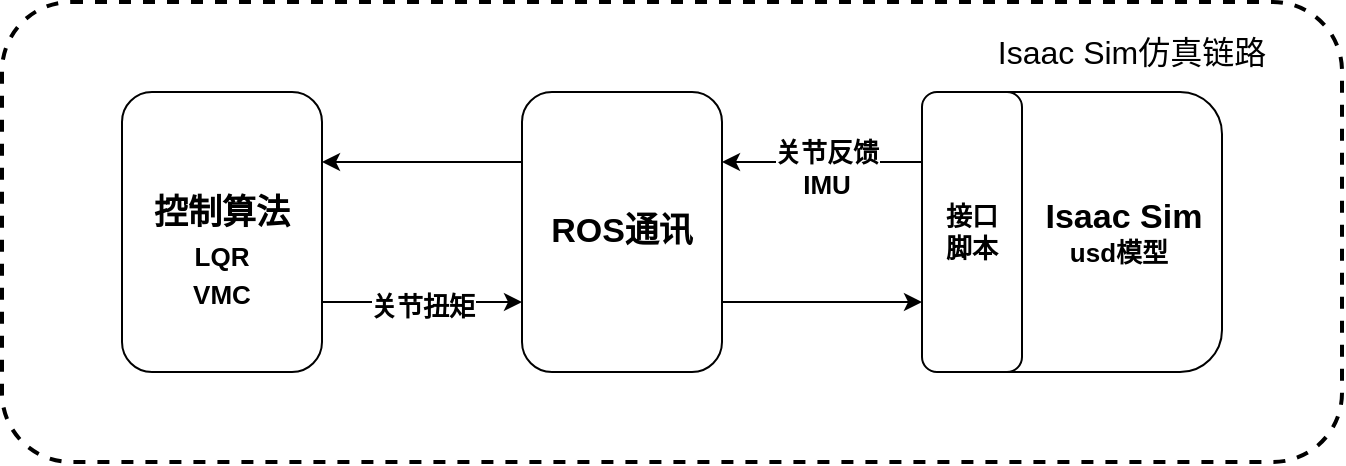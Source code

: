 <mxfile version="21.3.2" type="github">
  <diagram name="Page-1" id="51fq0KxajOtQhnPPGw-7">
    <mxGraphModel dx="1362" dy="795" grid="1" gridSize="10" guides="1" tooltips="1" connect="1" arrows="1" fold="1" page="1" pageScale="1" pageWidth="850" pageHeight="1100" math="0" shadow="0">
      <root>
        <mxCell id="0" />
        <mxCell id="1" parent="0" />
        <mxCell id="JJ9G1FrohhshMDPccMC3-4" value="" style="rounded=1;whiteSpace=wrap;html=1;fillColor=none;dashed=1;strokeWidth=2;" vertex="1" parent="1">
          <mxGeometry x="90" y="290" width="670" height="230" as="geometry" />
        </mxCell>
        <mxCell id="JJ9G1FrohhshMDPccMC3-9" style="edgeStyle=orthogonalEdgeStyle;rounded=0;orthogonalLoop=1;jettySize=auto;html=1;exitX=1;exitY=0.75;exitDx=0;exitDy=0;entryX=0;entryY=0.75;entryDx=0;entryDy=0;" edge="1" parent="1" source="JJ9G1FrohhshMDPccMC3-1" target="JJ9G1FrohhshMDPccMC3-2">
          <mxGeometry relative="1" as="geometry" />
        </mxCell>
        <mxCell id="JJ9G1FrohhshMDPccMC3-13" value="&lt;b style=&quot;font-size: 13px;&quot;&gt;关节扭矩&lt;/b&gt;" style="edgeLabel;html=1;align=center;verticalAlign=middle;resizable=0;points=[];fontSize=13;" vertex="1" connectable="0" parent="JJ9G1FrohhshMDPccMC3-9">
          <mxGeometry x="-0.292" y="-2" relative="1" as="geometry">
            <mxPoint x="14" as="offset" />
          </mxGeometry>
        </mxCell>
        <mxCell id="JJ9G1FrohhshMDPccMC3-1" value="&lt;div&gt;&lt;br&gt;&lt;/div&gt;&lt;div&gt;控制算法&lt;/div&gt;&lt;div style=&quot;font-size: 16px;&quot;&gt;&lt;font style=&quot;font-size: 13px;&quot;&gt;LQR&lt;/font&gt;&lt;/div&gt;&lt;div style=&quot;font-size: 16px;&quot;&gt;&lt;font style=&quot;font-size: 13px;&quot;&gt;VMC&lt;/font&gt;&lt;br&gt;&lt;/div&gt;" style="rounded=1;whiteSpace=wrap;html=1;fontSize=17;fontStyle=1" vertex="1" parent="1">
          <mxGeometry x="150" y="335" width="100" height="140" as="geometry" />
        </mxCell>
        <mxCell id="JJ9G1FrohhshMDPccMC3-10" style="edgeStyle=orthogonalEdgeStyle;rounded=0;orthogonalLoop=1;jettySize=auto;html=1;exitX=0;exitY=0.25;exitDx=0;exitDy=0;entryX=1;entryY=0.25;entryDx=0;entryDy=0;" edge="1" parent="1" source="JJ9G1FrohhshMDPccMC3-2" target="JJ9G1FrohhshMDPccMC3-1">
          <mxGeometry relative="1" as="geometry" />
        </mxCell>
        <mxCell id="JJ9G1FrohhshMDPccMC3-11" style="edgeStyle=orthogonalEdgeStyle;rounded=0;orthogonalLoop=1;jettySize=auto;html=1;exitX=1;exitY=0.75;exitDx=0;exitDy=0;entryX=0;entryY=0.75;entryDx=0;entryDy=0;" edge="1" parent="1" source="JJ9G1FrohhshMDPccMC3-2" target="JJ9G1FrohhshMDPccMC3-7">
          <mxGeometry relative="1" as="geometry" />
        </mxCell>
        <mxCell id="JJ9G1FrohhshMDPccMC3-2" value="&lt;div&gt;ROS通讯&lt;/div&gt;" style="rounded=1;whiteSpace=wrap;html=1;fontSize=17;fontStyle=1" vertex="1" parent="1">
          <mxGeometry x="350" y="335" width="100" height="140" as="geometry" />
        </mxCell>
        <mxCell id="JJ9G1FrohhshMDPccMC3-5" value="Isaac Sim仿真链路" style="text;html=1;strokeColor=none;fillColor=none;align=center;verticalAlign=middle;whiteSpace=wrap;rounded=0;fontSize=16;fontStyle=0" vertex="1" parent="1">
          <mxGeometry x="580" y="300" width="150" height="30" as="geometry" />
        </mxCell>
        <mxCell id="JJ9G1FrohhshMDPccMC3-12" style="edgeStyle=orthogonalEdgeStyle;rounded=0;orthogonalLoop=1;jettySize=auto;html=1;exitX=0;exitY=0.25;exitDx=0;exitDy=0;entryX=1;entryY=0.25;entryDx=0;entryDy=0;" edge="1" parent="1" source="JJ9G1FrohhshMDPccMC3-7" target="JJ9G1FrohhshMDPccMC3-2">
          <mxGeometry relative="1" as="geometry" />
        </mxCell>
        <mxCell id="JJ9G1FrohhshMDPccMC3-14" value="&lt;div style=&quot;font-size: 13px;&quot;&gt;关节反馈&lt;/div&gt;&lt;div style=&quot;font-size: 13px;&quot;&gt;IMU&lt;br style=&quot;font-size: 13px;&quot;&gt;&lt;/div&gt;" style="edgeLabel;html=1;align=center;verticalAlign=middle;resizable=0;points=[];fontStyle=1;fontSize=13;" vertex="1" connectable="0" parent="JJ9G1FrohhshMDPccMC3-12">
          <mxGeometry x="0.217" y="3" relative="1" as="geometry">
            <mxPoint x="13" as="offset" />
          </mxGeometry>
        </mxCell>
        <mxCell id="JJ9G1FrohhshMDPccMC3-7" value="&lt;div&gt;&amp;nbsp;&amp;nbsp;&amp;nbsp;&amp;nbsp;&amp;nbsp;&amp;nbsp;&amp;nbsp;&amp;nbsp;&amp;nbsp;&amp;nbsp; Isaac Sim&lt;/div&gt;&lt;div style=&quot;font-size: 13px;&quot;&gt;&amp;nbsp;&amp;nbsp;&amp;nbsp;&amp;nbsp;&amp;nbsp;&amp;nbsp;&amp;nbsp;&amp;nbsp;&amp;nbsp;&amp;nbsp;&amp;nbsp;&amp;nbsp; usd模型&lt;br&gt;&lt;/div&gt;" style="rounded=1;whiteSpace=wrap;html=1;fontSize=17;fontStyle=1" vertex="1" parent="1">
          <mxGeometry x="550" y="335" width="150" height="140" as="geometry" />
        </mxCell>
        <mxCell id="JJ9G1FrohhshMDPccMC3-15" value="&lt;div&gt;&lt;font style=&quot;font-size: 13px;&quot;&gt;&lt;b&gt;接口&lt;/b&gt;&lt;/font&gt;&lt;/div&gt;&lt;div&gt;&lt;font style=&quot;font-size: 13px;&quot;&gt;&lt;b&gt;脚本&lt;/b&gt;&lt;/font&gt;&lt;/div&gt;" style="rounded=1;whiteSpace=wrap;html=1;" vertex="1" parent="1">
          <mxGeometry x="550" y="335" width="50" height="140" as="geometry" />
        </mxCell>
      </root>
    </mxGraphModel>
  </diagram>
</mxfile>
